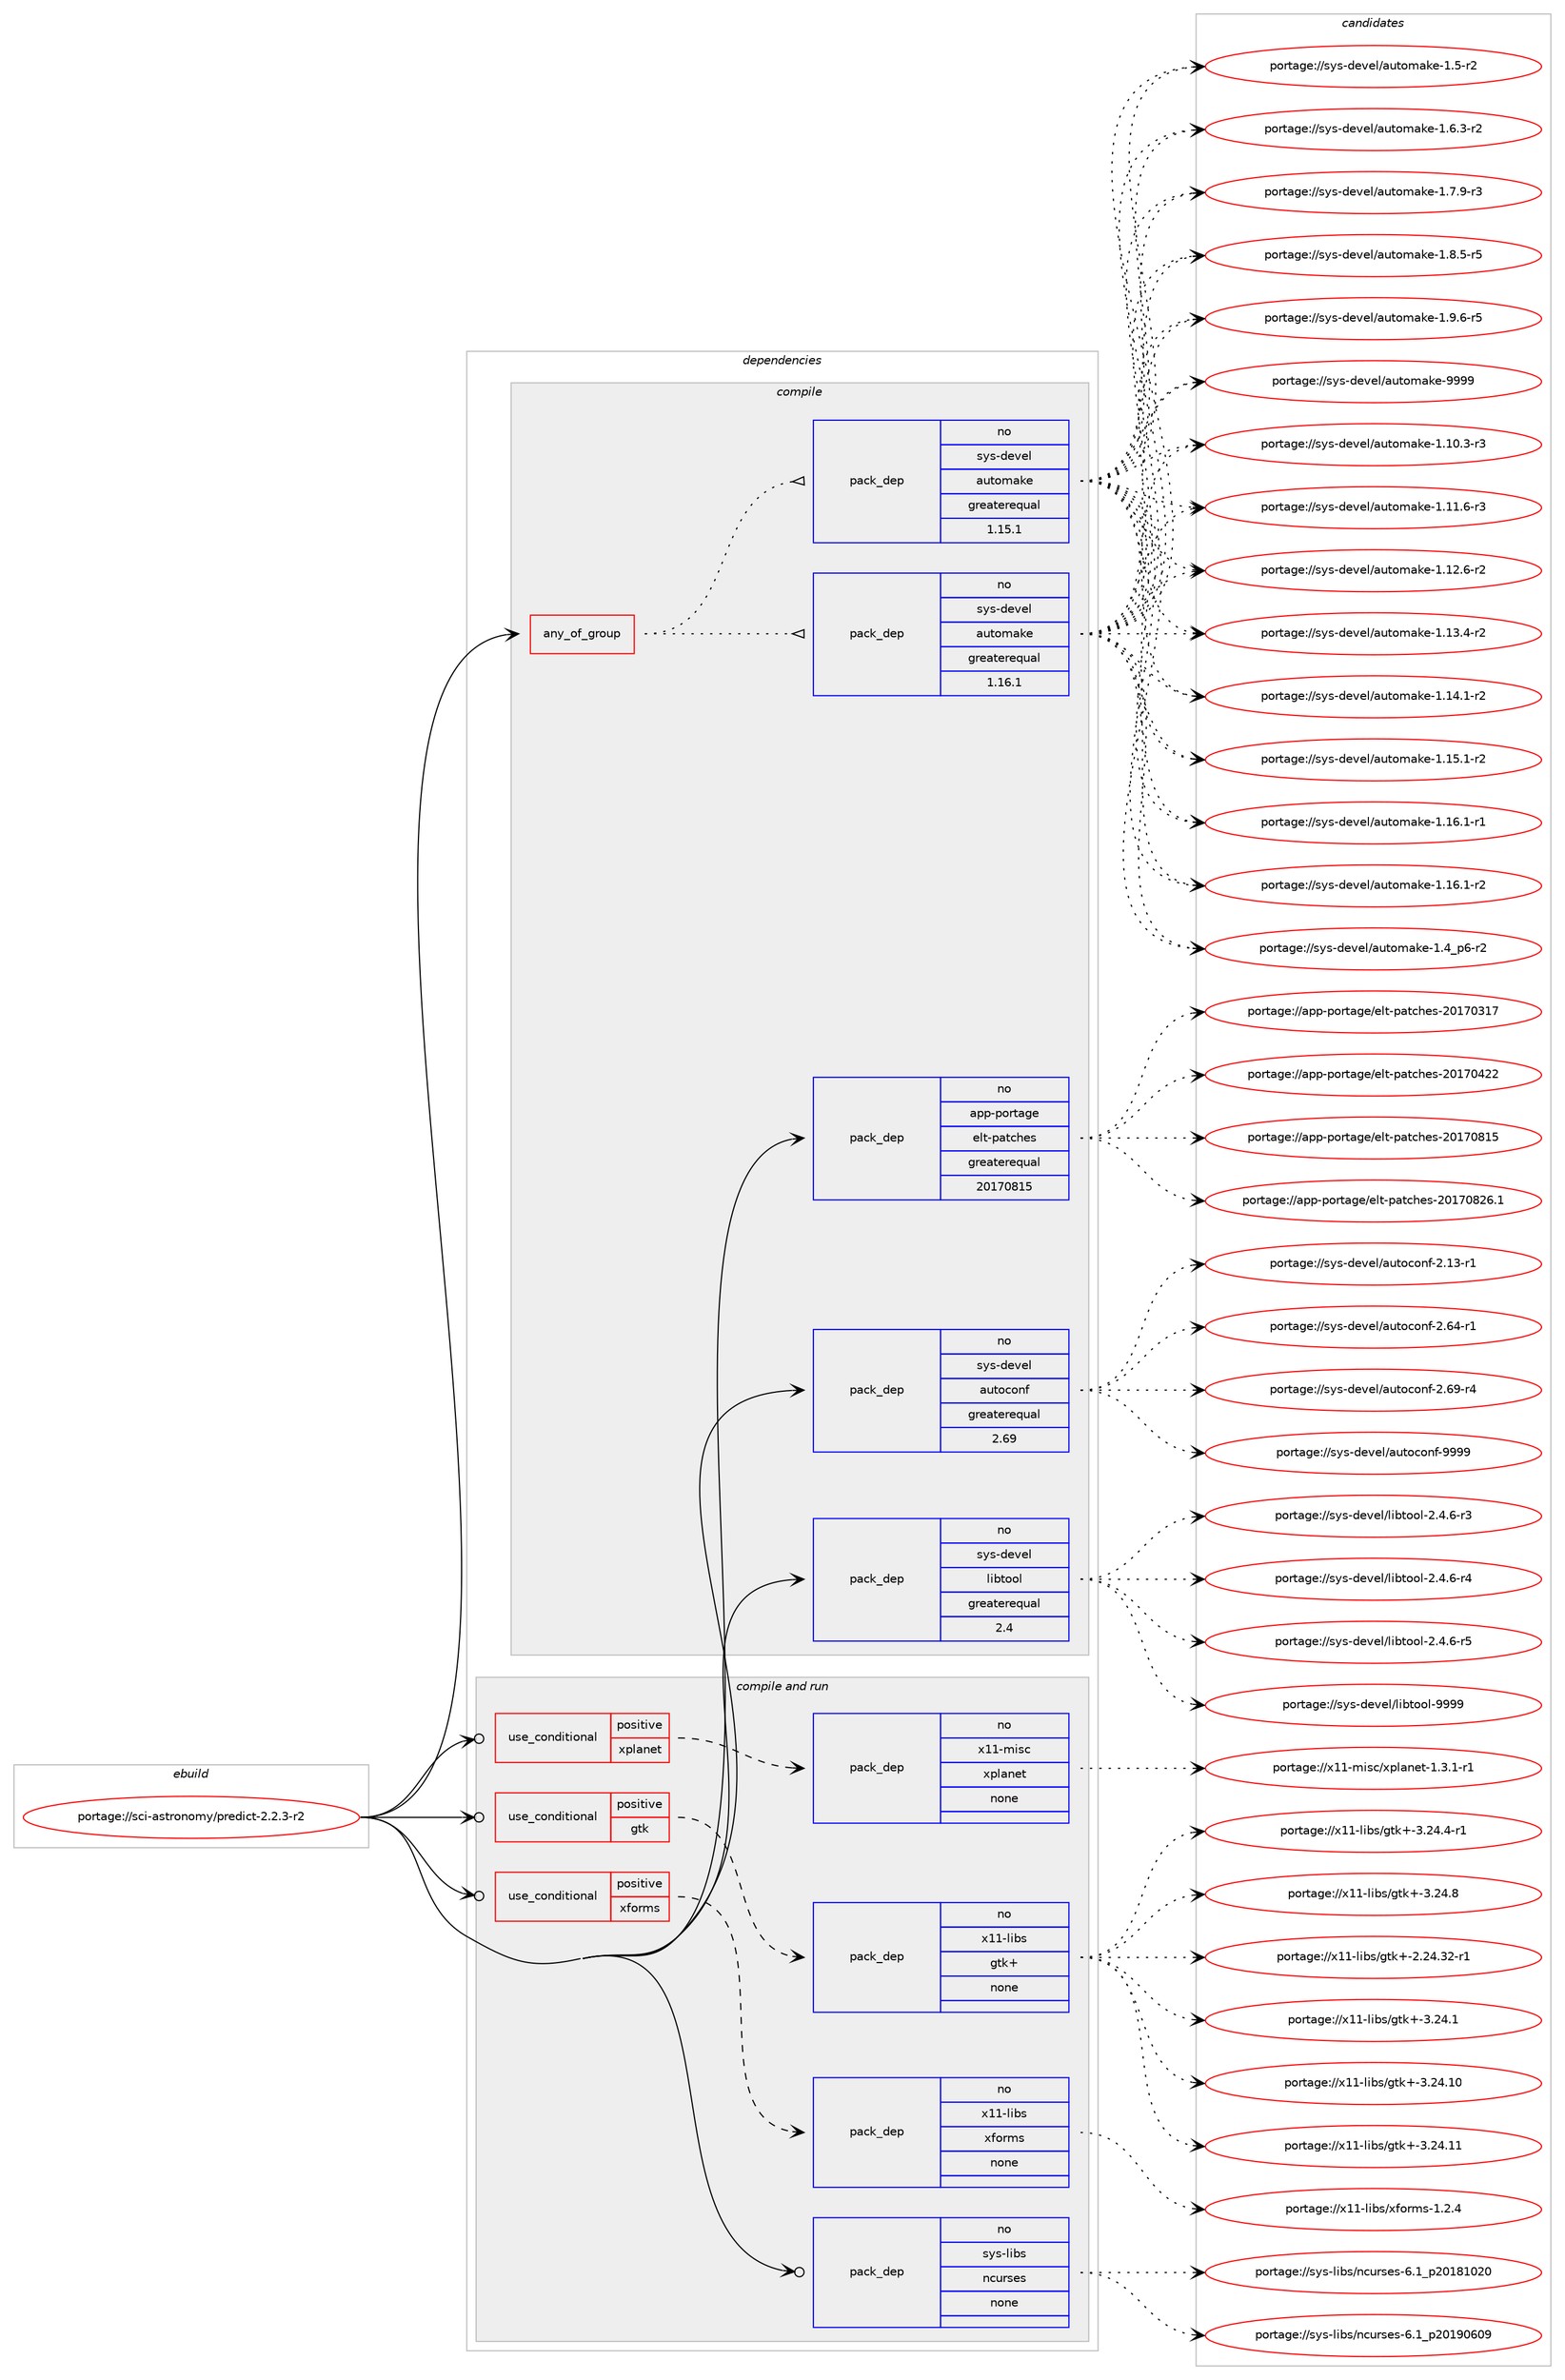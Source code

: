 digraph prolog {

# *************
# Graph options
# *************

newrank=true;
concentrate=true;
compound=true;
graph [rankdir=LR,fontname=Helvetica,fontsize=10,ranksep=1.5];#, ranksep=2.5, nodesep=0.2];
edge  [arrowhead=vee];
node  [fontname=Helvetica,fontsize=10];

# **********
# The ebuild
# **********

subgraph cluster_leftcol {
color=gray;
rank=same;
label=<<i>ebuild</i>>;
id [label="portage://sci-astronomy/predict-2.2.3-r2", color=red, width=4, href="../sci-astronomy/predict-2.2.3-r2.svg"];
}

# ****************
# The dependencies
# ****************

subgraph cluster_midcol {
color=gray;
label=<<i>dependencies</i>>;
subgraph cluster_compile {
fillcolor="#eeeeee";
style=filled;
label=<<i>compile</i>>;
subgraph any6233 {
dependency382273 [label=<<TABLE BORDER="0" CELLBORDER="1" CELLSPACING="0" CELLPADDING="4"><TR><TD CELLPADDING="10">any_of_group</TD></TR></TABLE>>, shape=none, color=red];subgraph pack280804 {
dependency382274 [label=<<TABLE BORDER="0" CELLBORDER="1" CELLSPACING="0" CELLPADDING="4" WIDTH="220"><TR><TD ROWSPAN="6" CELLPADDING="30">pack_dep</TD></TR><TR><TD WIDTH="110">no</TD></TR><TR><TD>sys-devel</TD></TR><TR><TD>automake</TD></TR><TR><TD>greaterequal</TD></TR><TR><TD>1.16.1</TD></TR></TABLE>>, shape=none, color=blue];
}
dependency382273:e -> dependency382274:w [weight=20,style="dotted",arrowhead="oinv"];
subgraph pack280805 {
dependency382275 [label=<<TABLE BORDER="0" CELLBORDER="1" CELLSPACING="0" CELLPADDING="4" WIDTH="220"><TR><TD ROWSPAN="6" CELLPADDING="30">pack_dep</TD></TR><TR><TD WIDTH="110">no</TD></TR><TR><TD>sys-devel</TD></TR><TR><TD>automake</TD></TR><TR><TD>greaterequal</TD></TR><TR><TD>1.15.1</TD></TR></TABLE>>, shape=none, color=blue];
}
dependency382273:e -> dependency382275:w [weight=20,style="dotted",arrowhead="oinv"];
}
id:e -> dependency382273:w [weight=20,style="solid",arrowhead="vee"];
subgraph pack280806 {
dependency382276 [label=<<TABLE BORDER="0" CELLBORDER="1" CELLSPACING="0" CELLPADDING="4" WIDTH="220"><TR><TD ROWSPAN="6" CELLPADDING="30">pack_dep</TD></TR><TR><TD WIDTH="110">no</TD></TR><TR><TD>app-portage</TD></TR><TR><TD>elt-patches</TD></TR><TR><TD>greaterequal</TD></TR><TR><TD>20170815</TD></TR></TABLE>>, shape=none, color=blue];
}
id:e -> dependency382276:w [weight=20,style="solid",arrowhead="vee"];
subgraph pack280807 {
dependency382277 [label=<<TABLE BORDER="0" CELLBORDER="1" CELLSPACING="0" CELLPADDING="4" WIDTH="220"><TR><TD ROWSPAN="6" CELLPADDING="30">pack_dep</TD></TR><TR><TD WIDTH="110">no</TD></TR><TR><TD>sys-devel</TD></TR><TR><TD>autoconf</TD></TR><TR><TD>greaterequal</TD></TR><TR><TD>2.69</TD></TR></TABLE>>, shape=none, color=blue];
}
id:e -> dependency382277:w [weight=20,style="solid",arrowhead="vee"];
subgraph pack280808 {
dependency382278 [label=<<TABLE BORDER="0" CELLBORDER="1" CELLSPACING="0" CELLPADDING="4" WIDTH="220"><TR><TD ROWSPAN="6" CELLPADDING="30">pack_dep</TD></TR><TR><TD WIDTH="110">no</TD></TR><TR><TD>sys-devel</TD></TR><TR><TD>libtool</TD></TR><TR><TD>greaterequal</TD></TR><TR><TD>2.4</TD></TR></TABLE>>, shape=none, color=blue];
}
id:e -> dependency382278:w [weight=20,style="solid",arrowhead="vee"];
}
subgraph cluster_compileandrun {
fillcolor="#eeeeee";
style=filled;
label=<<i>compile and run</i>>;
subgraph cond95038 {
dependency382279 [label=<<TABLE BORDER="0" CELLBORDER="1" CELLSPACING="0" CELLPADDING="4"><TR><TD ROWSPAN="3" CELLPADDING="10">use_conditional</TD></TR><TR><TD>positive</TD></TR><TR><TD>gtk</TD></TR></TABLE>>, shape=none, color=red];
subgraph pack280809 {
dependency382280 [label=<<TABLE BORDER="0" CELLBORDER="1" CELLSPACING="0" CELLPADDING="4" WIDTH="220"><TR><TD ROWSPAN="6" CELLPADDING="30">pack_dep</TD></TR><TR><TD WIDTH="110">no</TD></TR><TR><TD>x11-libs</TD></TR><TR><TD>gtk+</TD></TR><TR><TD>none</TD></TR><TR><TD></TD></TR></TABLE>>, shape=none, color=blue];
}
dependency382279:e -> dependency382280:w [weight=20,style="dashed",arrowhead="vee"];
}
id:e -> dependency382279:w [weight=20,style="solid",arrowhead="odotvee"];
subgraph cond95039 {
dependency382281 [label=<<TABLE BORDER="0" CELLBORDER="1" CELLSPACING="0" CELLPADDING="4"><TR><TD ROWSPAN="3" CELLPADDING="10">use_conditional</TD></TR><TR><TD>positive</TD></TR><TR><TD>xforms</TD></TR></TABLE>>, shape=none, color=red];
subgraph pack280810 {
dependency382282 [label=<<TABLE BORDER="0" CELLBORDER="1" CELLSPACING="0" CELLPADDING="4" WIDTH="220"><TR><TD ROWSPAN="6" CELLPADDING="30">pack_dep</TD></TR><TR><TD WIDTH="110">no</TD></TR><TR><TD>x11-libs</TD></TR><TR><TD>xforms</TD></TR><TR><TD>none</TD></TR><TR><TD></TD></TR></TABLE>>, shape=none, color=blue];
}
dependency382281:e -> dependency382282:w [weight=20,style="dashed",arrowhead="vee"];
}
id:e -> dependency382281:w [weight=20,style="solid",arrowhead="odotvee"];
subgraph cond95040 {
dependency382283 [label=<<TABLE BORDER="0" CELLBORDER="1" CELLSPACING="0" CELLPADDING="4"><TR><TD ROWSPAN="3" CELLPADDING="10">use_conditional</TD></TR><TR><TD>positive</TD></TR><TR><TD>xplanet</TD></TR></TABLE>>, shape=none, color=red];
subgraph pack280811 {
dependency382284 [label=<<TABLE BORDER="0" CELLBORDER="1" CELLSPACING="0" CELLPADDING="4" WIDTH="220"><TR><TD ROWSPAN="6" CELLPADDING="30">pack_dep</TD></TR><TR><TD WIDTH="110">no</TD></TR><TR><TD>x11-misc</TD></TR><TR><TD>xplanet</TD></TR><TR><TD>none</TD></TR><TR><TD></TD></TR></TABLE>>, shape=none, color=blue];
}
dependency382283:e -> dependency382284:w [weight=20,style="dashed",arrowhead="vee"];
}
id:e -> dependency382283:w [weight=20,style="solid",arrowhead="odotvee"];
subgraph pack280812 {
dependency382285 [label=<<TABLE BORDER="0" CELLBORDER="1" CELLSPACING="0" CELLPADDING="4" WIDTH="220"><TR><TD ROWSPAN="6" CELLPADDING="30">pack_dep</TD></TR><TR><TD WIDTH="110">no</TD></TR><TR><TD>sys-libs</TD></TR><TR><TD>ncurses</TD></TR><TR><TD>none</TD></TR><TR><TD></TD></TR></TABLE>>, shape=none, color=blue];
}
id:e -> dependency382285:w [weight=20,style="solid",arrowhead="odotvee"];
}
subgraph cluster_run {
fillcolor="#eeeeee";
style=filled;
label=<<i>run</i>>;
}
}

# **************
# The candidates
# **************

subgraph cluster_choices {
rank=same;
color=gray;
label=<<i>candidates</i>>;

subgraph choice280804 {
color=black;
nodesep=1;
choiceportage11512111545100101118101108479711711611110997107101454946494846514511451 [label="portage://sys-devel/automake-1.10.3-r3", color=red, width=4,href="../sys-devel/automake-1.10.3-r3.svg"];
choiceportage11512111545100101118101108479711711611110997107101454946494946544511451 [label="portage://sys-devel/automake-1.11.6-r3", color=red, width=4,href="../sys-devel/automake-1.11.6-r3.svg"];
choiceportage11512111545100101118101108479711711611110997107101454946495046544511450 [label="portage://sys-devel/automake-1.12.6-r2", color=red, width=4,href="../sys-devel/automake-1.12.6-r2.svg"];
choiceportage11512111545100101118101108479711711611110997107101454946495146524511450 [label="portage://sys-devel/automake-1.13.4-r2", color=red, width=4,href="../sys-devel/automake-1.13.4-r2.svg"];
choiceportage11512111545100101118101108479711711611110997107101454946495246494511450 [label="portage://sys-devel/automake-1.14.1-r2", color=red, width=4,href="../sys-devel/automake-1.14.1-r2.svg"];
choiceportage11512111545100101118101108479711711611110997107101454946495346494511450 [label="portage://sys-devel/automake-1.15.1-r2", color=red, width=4,href="../sys-devel/automake-1.15.1-r2.svg"];
choiceportage11512111545100101118101108479711711611110997107101454946495446494511449 [label="portage://sys-devel/automake-1.16.1-r1", color=red, width=4,href="../sys-devel/automake-1.16.1-r1.svg"];
choiceportage11512111545100101118101108479711711611110997107101454946495446494511450 [label="portage://sys-devel/automake-1.16.1-r2", color=red, width=4,href="../sys-devel/automake-1.16.1-r2.svg"];
choiceportage115121115451001011181011084797117116111109971071014549465295112544511450 [label="portage://sys-devel/automake-1.4_p6-r2", color=red, width=4,href="../sys-devel/automake-1.4_p6-r2.svg"];
choiceportage11512111545100101118101108479711711611110997107101454946534511450 [label="portage://sys-devel/automake-1.5-r2", color=red, width=4,href="../sys-devel/automake-1.5-r2.svg"];
choiceportage115121115451001011181011084797117116111109971071014549465446514511450 [label="portage://sys-devel/automake-1.6.3-r2", color=red, width=4,href="../sys-devel/automake-1.6.3-r2.svg"];
choiceportage115121115451001011181011084797117116111109971071014549465546574511451 [label="portage://sys-devel/automake-1.7.9-r3", color=red, width=4,href="../sys-devel/automake-1.7.9-r3.svg"];
choiceportage115121115451001011181011084797117116111109971071014549465646534511453 [label="portage://sys-devel/automake-1.8.5-r5", color=red, width=4,href="../sys-devel/automake-1.8.5-r5.svg"];
choiceportage115121115451001011181011084797117116111109971071014549465746544511453 [label="portage://sys-devel/automake-1.9.6-r5", color=red, width=4,href="../sys-devel/automake-1.9.6-r5.svg"];
choiceportage115121115451001011181011084797117116111109971071014557575757 [label="portage://sys-devel/automake-9999", color=red, width=4,href="../sys-devel/automake-9999.svg"];
dependency382274:e -> choiceportage11512111545100101118101108479711711611110997107101454946494846514511451:w [style=dotted,weight="100"];
dependency382274:e -> choiceportage11512111545100101118101108479711711611110997107101454946494946544511451:w [style=dotted,weight="100"];
dependency382274:e -> choiceportage11512111545100101118101108479711711611110997107101454946495046544511450:w [style=dotted,weight="100"];
dependency382274:e -> choiceportage11512111545100101118101108479711711611110997107101454946495146524511450:w [style=dotted,weight="100"];
dependency382274:e -> choiceportage11512111545100101118101108479711711611110997107101454946495246494511450:w [style=dotted,weight="100"];
dependency382274:e -> choiceportage11512111545100101118101108479711711611110997107101454946495346494511450:w [style=dotted,weight="100"];
dependency382274:e -> choiceportage11512111545100101118101108479711711611110997107101454946495446494511449:w [style=dotted,weight="100"];
dependency382274:e -> choiceportage11512111545100101118101108479711711611110997107101454946495446494511450:w [style=dotted,weight="100"];
dependency382274:e -> choiceportage115121115451001011181011084797117116111109971071014549465295112544511450:w [style=dotted,weight="100"];
dependency382274:e -> choiceportage11512111545100101118101108479711711611110997107101454946534511450:w [style=dotted,weight="100"];
dependency382274:e -> choiceportage115121115451001011181011084797117116111109971071014549465446514511450:w [style=dotted,weight="100"];
dependency382274:e -> choiceportage115121115451001011181011084797117116111109971071014549465546574511451:w [style=dotted,weight="100"];
dependency382274:e -> choiceportage115121115451001011181011084797117116111109971071014549465646534511453:w [style=dotted,weight="100"];
dependency382274:e -> choiceportage115121115451001011181011084797117116111109971071014549465746544511453:w [style=dotted,weight="100"];
dependency382274:e -> choiceportage115121115451001011181011084797117116111109971071014557575757:w [style=dotted,weight="100"];
}
subgraph choice280805 {
color=black;
nodesep=1;
choiceportage11512111545100101118101108479711711611110997107101454946494846514511451 [label="portage://sys-devel/automake-1.10.3-r3", color=red, width=4,href="../sys-devel/automake-1.10.3-r3.svg"];
choiceportage11512111545100101118101108479711711611110997107101454946494946544511451 [label="portage://sys-devel/automake-1.11.6-r3", color=red, width=4,href="../sys-devel/automake-1.11.6-r3.svg"];
choiceportage11512111545100101118101108479711711611110997107101454946495046544511450 [label="portage://sys-devel/automake-1.12.6-r2", color=red, width=4,href="../sys-devel/automake-1.12.6-r2.svg"];
choiceportage11512111545100101118101108479711711611110997107101454946495146524511450 [label="portage://sys-devel/automake-1.13.4-r2", color=red, width=4,href="../sys-devel/automake-1.13.4-r2.svg"];
choiceportage11512111545100101118101108479711711611110997107101454946495246494511450 [label="portage://sys-devel/automake-1.14.1-r2", color=red, width=4,href="../sys-devel/automake-1.14.1-r2.svg"];
choiceportage11512111545100101118101108479711711611110997107101454946495346494511450 [label="portage://sys-devel/automake-1.15.1-r2", color=red, width=4,href="../sys-devel/automake-1.15.1-r2.svg"];
choiceportage11512111545100101118101108479711711611110997107101454946495446494511449 [label="portage://sys-devel/automake-1.16.1-r1", color=red, width=4,href="../sys-devel/automake-1.16.1-r1.svg"];
choiceportage11512111545100101118101108479711711611110997107101454946495446494511450 [label="portage://sys-devel/automake-1.16.1-r2", color=red, width=4,href="../sys-devel/automake-1.16.1-r2.svg"];
choiceportage115121115451001011181011084797117116111109971071014549465295112544511450 [label="portage://sys-devel/automake-1.4_p6-r2", color=red, width=4,href="../sys-devel/automake-1.4_p6-r2.svg"];
choiceportage11512111545100101118101108479711711611110997107101454946534511450 [label="portage://sys-devel/automake-1.5-r2", color=red, width=4,href="../sys-devel/automake-1.5-r2.svg"];
choiceportage115121115451001011181011084797117116111109971071014549465446514511450 [label="portage://sys-devel/automake-1.6.3-r2", color=red, width=4,href="../sys-devel/automake-1.6.3-r2.svg"];
choiceportage115121115451001011181011084797117116111109971071014549465546574511451 [label="portage://sys-devel/automake-1.7.9-r3", color=red, width=4,href="../sys-devel/automake-1.7.9-r3.svg"];
choiceportage115121115451001011181011084797117116111109971071014549465646534511453 [label="portage://sys-devel/automake-1.8.5-r5", color=red, width=4,href="../sys-devel/automake-1.8.5-r5.svg"];
choiceportage115121115451001011181011084797117116111109971071014549465746544511453 [label="portage://sys-devel/automake-1.9.6-r5", color=red, width=4,href="../sys-devel/automake-1.9.6-r5.svg"];
choiceportage115121115451001011181011084797117116111109971071014557575757 [label="portage://sys-devel/automake-9999", color=red, width=4,href="../sys-devel/automake-9999.svg"];
dependency382275:e -> choiceportage11512111545100101118101108479711711611110997107101454946494846514511451:w [style=dotted,weight="100"];
dependency382275:e -> choiceportage11512111545100101118101108479711711611110997107101454946494946544511451:w [style=dotted,weight="100"];
dependency382275:e -> choiceportage11512111545100101118101108479711711611110997107101454946495046544511450:w [style=dotted,weight="100"];
dependency382275:e -> choiceportage11512111545100101118101108479711711611110997107101454946495146524511450:w [style=dotted,weight="100"];
dependency382275:e -> choiceportage11512111545100101118101108479711711611110997107101454946495246494511450:w [style=dotted,weight="100"];
dependency382275:e -> choiceportage11512111545100101118101108479711711611110997107101454946495346494511450:w [style=dotted,weight="100"];
dependency382275:e -> choiceportage11512111545100101118101108479711711611110997107101454946495446494511449:w [style=dotted,weight="100"];
dependency382275:e -> choiceportage11512111545100101118101108479711711611110997107101454946495446494511450:w [style=dotted,weight="100"];
dependency382275:e -> choiceportage115121115451001011181011084797117116111109971071014549465295112544511450:w [style=dotted,weight="100"];
dependency382275:e -> choiceportage11512111545100101118101108479711711611110997107101454946534511450:w [style=dotted,weight="100"];
dependency382275:e -> choiceportage115121115451001011181011084797117116111109971071014549465446514511450:w [style=dotted,weight="100"];
dependency382275:e -> choiceportage115121115451001011181011084797117116111109971071014549465546574511451:w [style=dotted,weight="100"];
dependency382275:e -> choiceportage115121115451001011181011084797117116111109971071014549465646534511453:w [style=dotted,weight="100"];
dependency382275:e -> choiceportage115121115451001011181011084797117116111109971071014549465746544511453:w [style=dotted,weight="100"];
dependency382275:e -> choiceportage115121115451001011181011084797117116111109971071014557575757:w [style=dotted,weight="100"];
}
subgraph choice280806 {
color=black;
nodesep=1;
choiceportage97112112451121111141169710310147101108116451129711699104101115455048495548514955 [label="portage://app-portage/elt-patches-20170317", color=red, width=4,href="../app-portage/elt-patches-20170317.svg"];
choiceportage97112112451121111141169710310147101108116451129711699104101115455048495548525050 [label="portage://app-portage/elt-patches-20170422", color=red, width=4,href="../app-portage/elt-patches-20170422.svg"];
choiceportage97112112451121111141169710310147101108116451129711699104101115455048495548564953 [label="portage://app-portage/elt-patches-20170815", color=red, width=4,href="../app-portage/elt-patches-20170815.svg"];
choiceportage971121124511211111411697103101471011081164511297116991041011154550484955485650544649 [label="portage://app-portage/elt-patches-20170826.1", color=red, width=4,href="../app-portage/elt-patches-20170826.1.svg"];
dependency382276:e -> choiceportage97112112451121111141169710310147101108116451129711699104101115455048495548514955:w [style=dotted,weight="100"];
dependency382276:e -> choiceportage97112112451121111141169710310147101108116451129711699104101115455048495548525050:w [style=dotted,weight="100"];
dependency382276:e -> choiceportage97112112451121111141169710310147101108116451129711699104101115455048495548564953:w [style=dotted,weight="100"];
dependency382276:e -> choiceportage971121124511211111411697103101471011081164511297116991041011154550484955485650544649:w [style=dotted,weight="100"];
}
subgraph choice280807 {
color=black;
nodesep=1;
choiceportage1151211154510010111810110847971171161119911111010245504649514511449 [label="portage://sys-devel/autoconf-2.13-r1", color=red, width=4,href="../sys-devel/autoconf-2.13-r1.svg"];
choiceportage1151211154510010111810110847971171161119911111010245504654524511449 [label="portage://sys-devel/autoconf-2.64-r1", color=red, width=4,href="../sys-devel/autoconf-2.64-r1.svg"];
choiceportage1151211154510010111810110847971171161119911111010245504654574511452 [label="portage://sys-devel/autoconf-2.69-r4", color=red, width=4,href="../sys-devel/autoconf-2.69-r4.svg"];
choiceportage115121115451001011181011084797117116111991111101024557575757 [label="portage://sys-devel/autoconf-9999", color=red, width=4,href="../sys-devel/autoconf-9999.svg"];
dependency382277:e -> choiceportage1151211154510010111810110847971171161119911111010245504649514511449:w [style=dotted,weight="100"];
dependency382277:e -> choiceportage1151211154510010111810110847971171161119911111010245504654524511449:w [style=dotted,weight="100"];
dependency382277:e -> choiceportage1151211154510010111810110847971171161119911111010245504654574511452:w [style=dotted,weight="100"];
dependency382277:e -> choiceportage115121115451001011181011084797117116111991111101024557575757:w [style=dotted,weight="100"];
}
subgraph choice280808 {
color=black;
nodesep=1;
choiceportage1151211154510010111810110847108105981161111111084550465246544511451 [label="portage://sys-devel/libtool-2.4.6-r3", color=red, width=4,href="../sys-devel/libtool-2.4.6-r3.svg"];
choiceportage1151211154510010111810110847108105981161111111084550465246544511452 [label="portage://sys-devel/libtool-2.4.6-r4", color=red, width=4,href="../sys-devel/libtool-2.4.6-r4.svg"];
choiceportage1151211154510010111810110847108105981161111111084550465246544511453 [label="portage://sys-devel/libtool-2.4.6-r5", color=red, width=4,href="../sys-devel/libtool-2.4.6-r5.svg"];
choiceportage1151211154510010111810110847108105981161111111084557575757 [label="portage://sys-devel/libtool-9999", color=red, width=4,href="../sys-devel/libtool-9999.svg"];
dependency382278:e -> choiceportage1151211154510010111810110847108105981161111111084550465246544511451:w [style=dotted,weight="100"];
dependency382278:e -> choiceportage1151211154510010111810110847108105981161111111084550465246544511452:w [style=dotted,weight="100"];
dependency382278:e -> choiceportage1151211154510010111810110847108105981161111111084550465246544511453:w [style=dotted,weight="100"];
dependency382278:e -> choiceportage1151211154510010111810110847108105981161111111084557575757:w [style=dotted,weight="100"];
}
subgraph choice280809 {
color=black;
nodesep=1;
choiceportage12049494510810598115471031161074345504650524651504511449 [label="portage://x11-libs/gtk+-2.24.32-r1", color=red, width=4,href="../x11-libs/gtk+-2.24.32-r1.svg"];
choiceportage12049494510810598115471031161074345514650524649 [label="portage://x11-libs/gtk+-3.24.1", color=red, width=4,href="../x11-libs/gtk+-3.24.1.svg"];
choiceportage1204949451081059811547103116107434551465052464948 [label="portage://x11-libs/gtk+-3.24.10", color=red, width=4,href="../x11-libs/gtk+-3.24.10.svg"];
choiceportage1204949451081059811547103116107434551465052464949 [label="portage://x11-libs/gtk+-3.24.11", color=red, width=4,href="../x11-libs/gtk+-3.24.11.svg"];
choiceportage120494945108105981154710311610743455146505246524511449 [label="portage://x11-libs/gtk+-3.24.4-r1", color=red, width=4,href="../x11-libs/gtk+-3.24.4-r1.svg"];
choiceportage12049494510810598115471031161074345514650524656 [label="portage://x11-libs/gtk+-3.24.8", color=red, width=4,href="../x11-libs/gtk+-3.24.8.svg"];
dependency382280:e -> choiceportage12049494510810598115471031161074345504650524651504511449:w [style=dotted,weight="100"];
dependency382280:e -> choiceportage12049494510810598115471031161074345514650524649:w [style=dotted,weight="100"];
dependency382280:e -> choiceportage1204949451081059811547103116107434551465052464948:w [style=dotted,weight="100"];
dependency382280:e -> choiceportage1204949451081059811547103116107434551465052464949:w [style=dotted,weight="100"];
dependency382280:e -> choiceportage120494945108105981154710311610743455146505246524511449:w [style=dotted,weight="100"];
dependency382280:e -> choiceportage12049494510810598115471031161074345514650524656:w [style=dotted,weight="100"];
}
subgraph choice280810 {
color=black;
nodesep=1;
choiceportage1204949451081059811547120102111114109115454946504652 [label="portage://x11-libs/xforms-1.2.4", color=red, width=4,href="../x11-libs/xforms-1.2.4.svg"];
dependency382282:e -> choiceportage1204949451081059811547120102111114109115454946504652:w [style=dotted,weight="100"];
}
subgraph choice280811 {
color=black;
nodesep=1;
choiceportage1204949451091051159947120112108971101011164549465146494511449 [label="portage://x11-misc/xplanet-1.3.1-r1", color=red, width=4,href="../x11-misc/xplanet-1.3.1-r1.svg"];
dependency382284:e -> choiceportage1204949451091051159947120112108971101011164549465146494511449:w [style=dotted,weight="100"];
}
subgraph choice280812 {
color=black;
nodesep=1;
choiceportage1151211154510810598115471109911711411510111545544649951125048495649485048 [label="portage://sys-libs/ncurses-6.1_p20181020", color=red, width=4,href="../sys-libs/ncurses-6.1_p20181020.svg"];
choiceportage1151211154510810598115471109911711411510111545544649951125048495748544857 [label="portage://sys-libs/ncurses-6.1_p20190609", color=red, width=4,href="../sys-libs/ncurses-6.1_p20190609.svg"];
dependency382285:e -> choiceportage1151211154510810598115471109911711411510111545544649951125048495649485048:w [style=dotted,weight="100"];
dependency382285:e -> choiceportage1151211154510810598115471109911711411510111545544649951125048495748544857:w [style=dotted,weight="100"];
}
}

}
